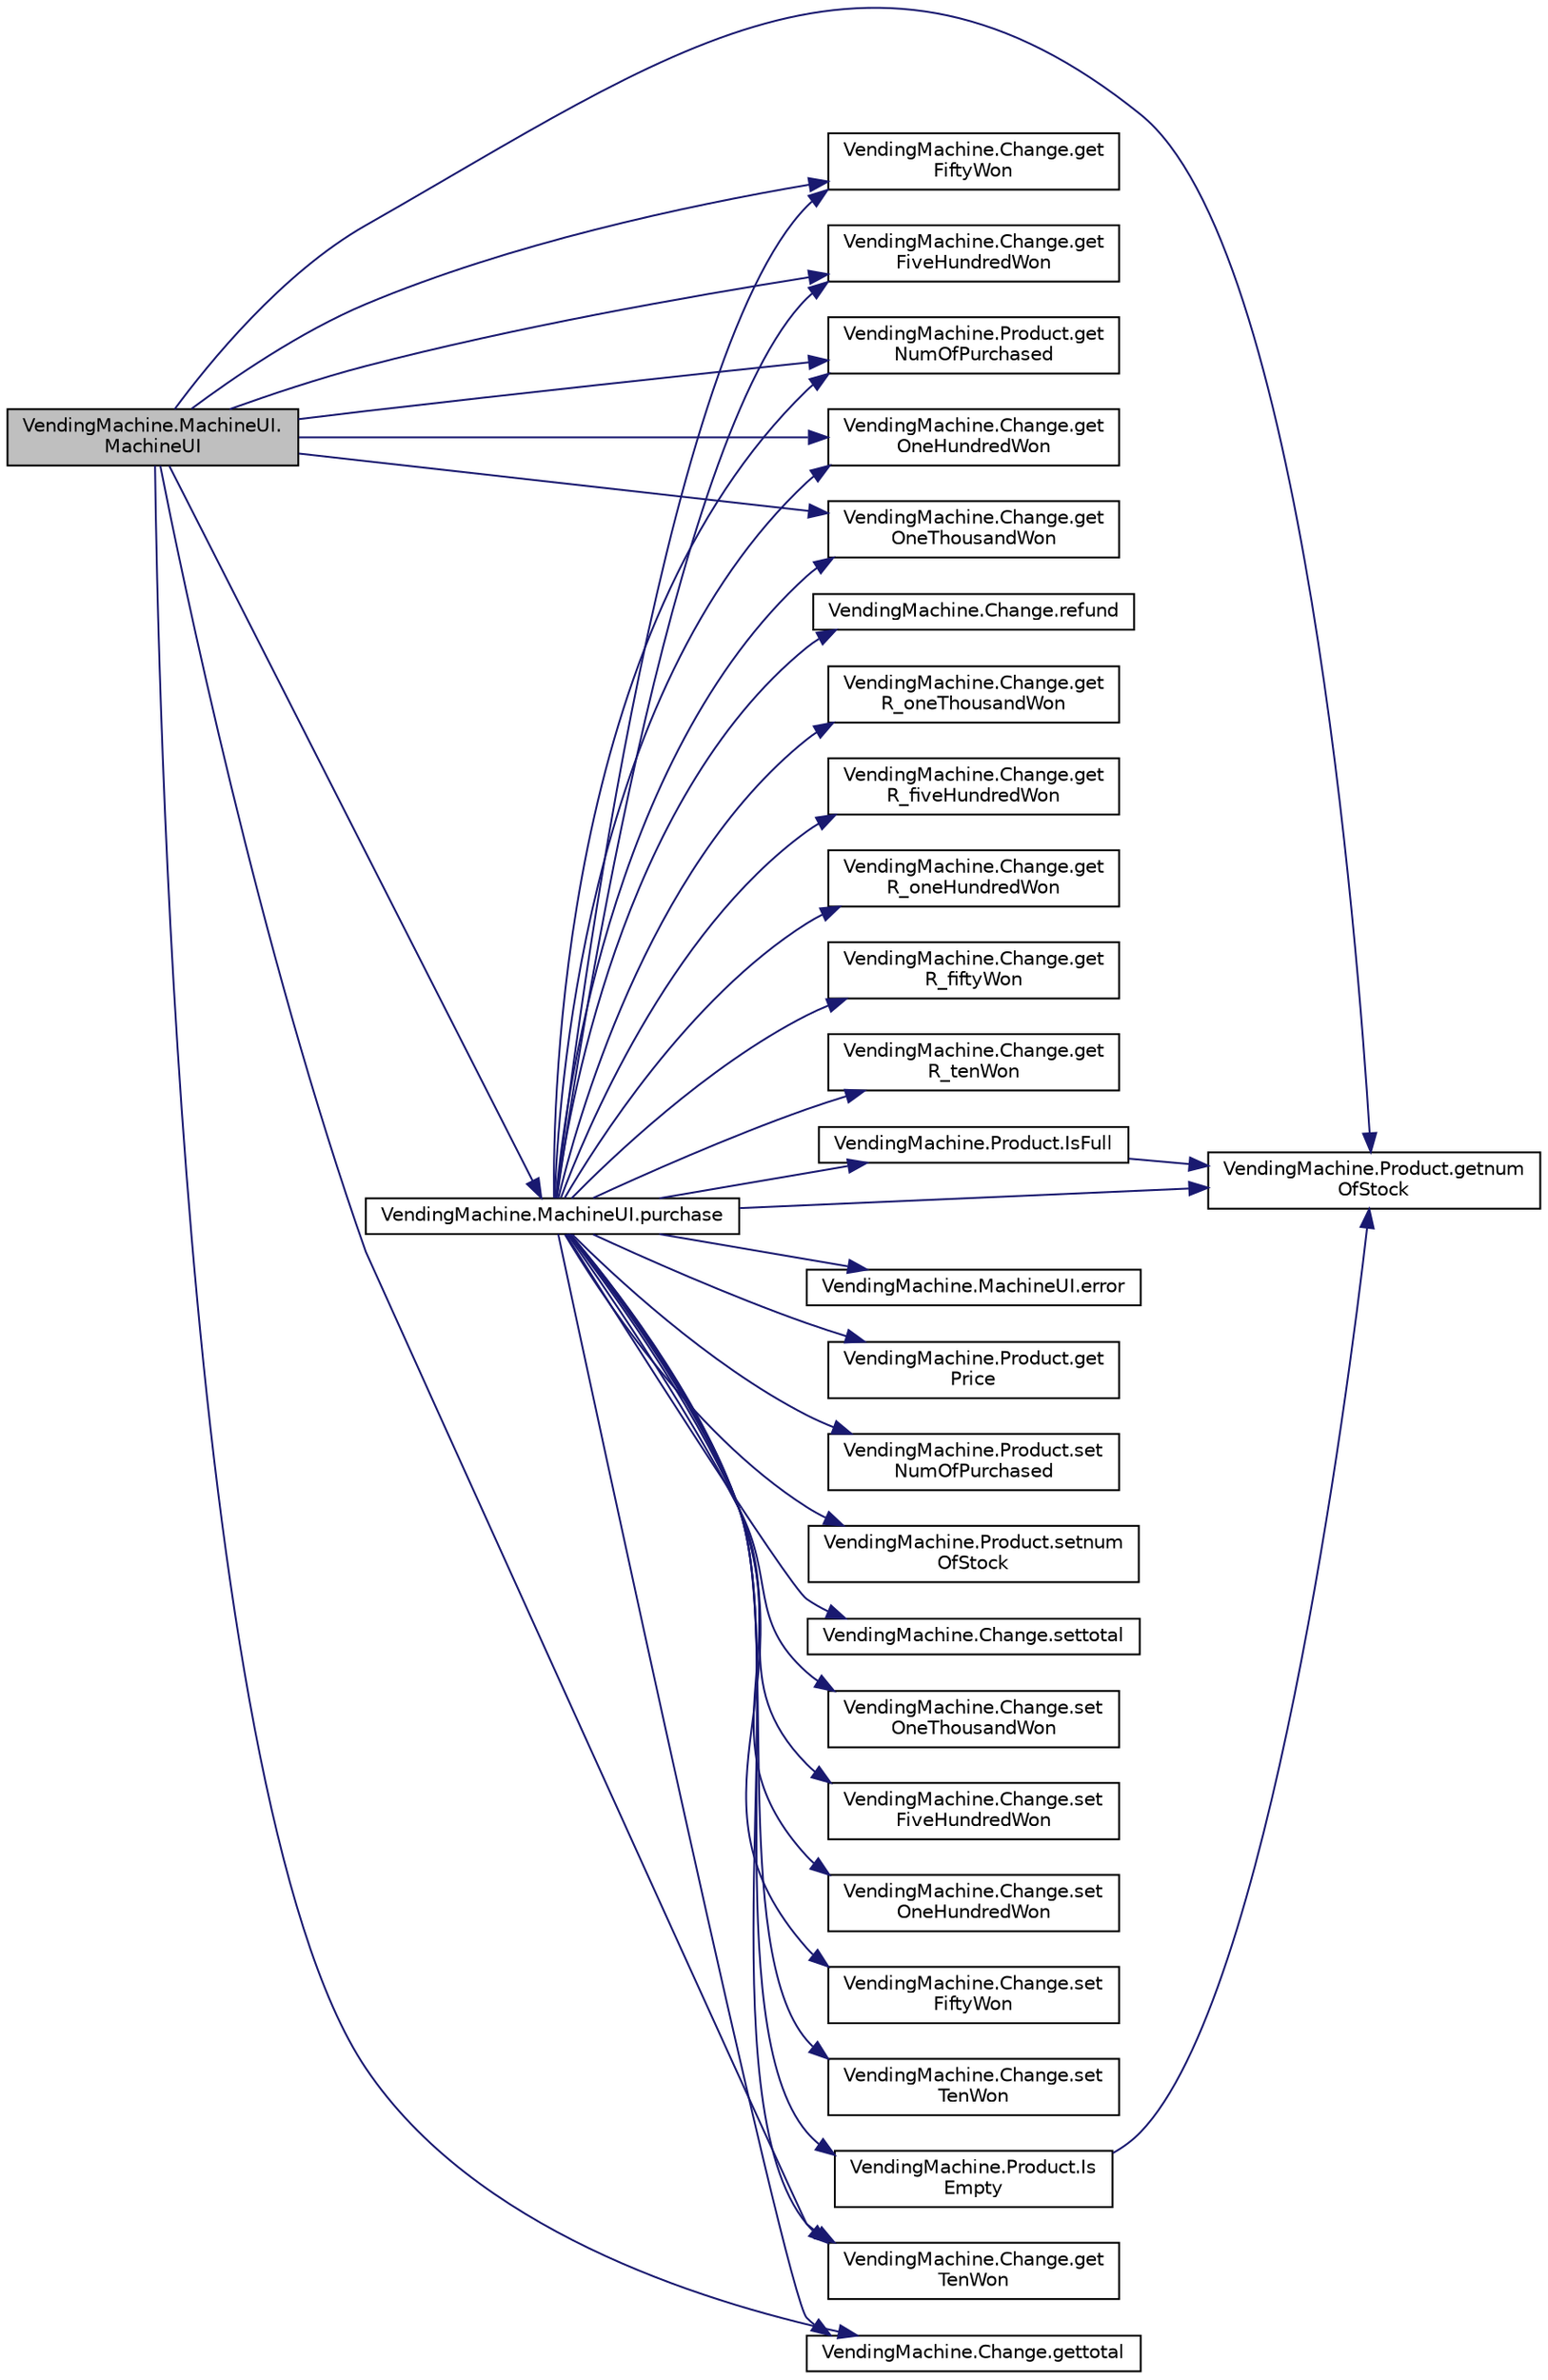 digraph "VendingMachine.MachineUI.MachineUI"
{
  edge [fontname="Helvetica",fontsize="10",labelfontname="Helvetica",labelfontsize="10"];
  node [fontname="Helvetica",fontsize="10",shape=record];
  rankdir="LR";
  Node1 [label="VendingMachine.MachineUI.\lMachineUI",height=0.2,width=0.4,color="black", fillcolor="grey75", style="filled", fontcolor="black"];
  Node1 -> Node2 [color="midnightblue",fontsize="10",style="solid",fontname="Helvetica"];
  Node2 [label="VendingMachine.Change.get\lFiftyWon",height=0.2,width=0.4,color="black", fillcolor="white", style="filled",URL="$class_vending_machine_1_1_change.html#a1ef85014ae005316e4a39db49e8364a7"];
  Node1 -> Node3 [color="midnightblue",fontsize="10",style="solid",fontname="Helvetica"];
  Node3 [label="VendingMachine.Change.get\lFiveHundredWon",height=0.2,width=0.4,color="black", fillcolor="white", style="filled",URL="$class_vending_machine_1_1_change.html#afa26632165b427a19133f182996587a3"];
  Node1 -> Node4 [color="midnightblue",fontsize="10",style="solid",fontname="Helvetica"];
  Node4 [label="VendingMachine.Product.get\lNumOfPurchased",height=0.2,width=0.4,color="black", fillcolor="white", style="filled",URL="$class_vending_machine_1_1_product.html#aefa8a5881c5569171a8cf1161b4bd911"];
  Node1 -> Node5 [color="midnightblue",fontsize="10",style="solid",fontname="Helvetica"];
  Node5 [label="VendingMachine.Product.getnum\lOfStock",height=0.2,width=0.4,color="black", fillcolor="white", style="filled",URL="$class_vending_machine_1_1_product.html#a199bec8565bf69e9231248a49076a01b"];
  Node1 -> Node6 [color="midnightblue",fontsize="10",style="solid",fontname="Helvetica"];
  Node6 [label="VendingMachine.Change.get\lOneHundredWon",height=0.2,width=0.4,color="black", fillcolor="white", style="filled",URL="$class_vending_machine_1_1_change.html#ac814aaff5cfe37b1a71899f750f4d99e"];
  Node1 -> Node7 [color="midnightblue",fontsize="10",style="solid",fontname="Helvetica"];
  Node7 [label="VendingMachine.Change.get\lOneThousandWon",height=0.2,width=0.4,color="black", fillcolor="white", style="filled",URL="$class_vending_machine_1_1_change.html#a4207ff32f227afb89076b87a3812cf2e"];
  Node1 -> Node8 [color="midnightblue",fontsize="10",style="solid",fontname="Helvetica"];
  Node8 [label="VendingMachine.Change.get\lTenWon",height=0.2,width=0.4,color="black", fillcolor="white", style="filled",URL="$class_vending_machine_1_1_change.html#ac6b95aa923e6727f5ecf8095b7f42e99"];
  Node1 -> Node9 [color="midnightblue",fontsize="10",style="solid",fontname="Helvetica"];
  Node9 [label="VendingMachine.Change.gettotal",height=0.2,width=0.4,color="black", fillcolor="white", style="filled",URL="$class_vending_machine_1_1_change.html#a07a32d7240178343fa1273d075d73c64"];
  Node1 -> Node10 [color="midnightblue",fontsize="10",style="solid",fontname="Helvetica"];
  Node10 [label="VendingMachine.MachineUI.purchase",height=0.2,width=0.4,color="black", fillcolor="white", style="filled",URL="$class_vending_machine_1_1_machine_u_i.html#aadccf593dc69281c9ebbfe1fbe09b804",tooltip="자판기의 모든 역할이 담긴 핵심 함수 "];
  Node10 -> Node11 [color="midnightblue",fontsize="10",style="solid",fontname="Helvetica"];
  Node11 [label="VendingMachine.Product.Is\lEmpty",height=0.2,width=0.4,color="black", fillcolor="white", style="filled",URL="$class_vending_machine_1_1_product.html#a30a3d227efda7f0041ee4585d529ec45"];
  Node11 -> Node5 [color="midnightblue",fontsize="10",style="solid",fontname="Helvetica"];
  Node10 -> Node12 [color="midnightblue",fontsize="10",style="solid",fontname="Helvetica"];
  Node12 [label="VendingMachine.MachineUI.error",height=0.2,width=0.4,color="black", fillcolor="white", style="filled",URL="$class_vending_machine_1_1_machine_u_i.html#a737e9b912652fdd8ed7824f12992d1bf",tooltip="에러가 있을 때 경고창을 띄우고 메세지를 나타내기위한 함수 "];
  Node10 -> Node9 [color="midnightblue",fontsize="10",style="solid",fontname="Helvetica"];
  Node10 -> Node13 [color="midnightblue",fontsize="10",style="solid",fontname="Helvetica"];
  Node13 [label="VendingMachine.Product.get\lPrice",height=0.2,width=0.4,color="black", fillcolor="white", style="filled",URL="$class_vending_machine_1_1_product.html#abf388db99a413403b8ebad6abe8bb593"];
  Node10 -> Node14 [color="midnightblue",fontsize="10",style="solid",fontname="Helvetica"];
  Node14 [label="VendingMachine.Product.set\lNumOfPurchased",height=0.2,width=0.4,color="black", fillcolor="white", style="filled",URL="$class_vending_machine_1_1_product.html#a45ff6ad466f274711d19adf7afbef20b"];
  Node10 -> Node4 [color="midnightblue",fontsize="10",style="solid",fontname="Helvetica"];
  Node10 -> Node15 [color="midnightblue",fontsize="10",style="solid",fontname="Helvetica"];
  Node15 [label="VendingMachine.Product.setnum\lOfStock",height=0.2,width=0.4,color="black", fillcolor="white", style="filled",URL="$class_vending_machine_1_1_product.html#a09bbd37ae2e203492a3ca553adf3a8fc"];
  Node10 -> Node5 [color="midnightblue",fontsize="10",style="solid",fontname="Helvetica"];
  Node10 -> Node16 [color="midnightblue",fontsize="10",style="solid",fontname="Helvetica"];
  Node16 [label="VendingMachine.Change.settotal",height=0.2,width=0.4,color="black", fillcolor="white", style="filled",URL="$class_vending_machine_1_1_change.html#a400cce1d214d8e70ae8018aaaa8b1794"];
  Node10 -> Node17 [color="midnightblue",fontsize="10",style="solid",fontname="Helvetica"];
  Node17 [label="VendingMachine.Product.IsFull",height=0.2,width=0.4,color="black", fillcolor="white", style="filled",URL="$class_vending_machine_1_1_product.html#ac21e8cb627fddac1d392a765348c630e"];
  Node17 -> Node5 [color="midnightblue",fontsize="10",style="solid",fontname="Helvetica"];
  Node10 -> Node18 [color="midnightblue",fontsize="10",style="solid",fontname="Helvetica"];
  Node18 [label="VendingMachine.Change.set\lOneThousandWon",height=0.2,width=0.4,color="black", fillcolor="white", style="filled",URL="$class_vending_machine_1_1_change.html#a31d951e1dcdab0d4cbbc4e76219608ae"];
  Node10 -> Node7 [color="midnightblue",fontsize="10",style="solid",fontname="Helvetica"];
  Node10 -> Node19 [color="midnightblue",fontsize="10",style="solid",fontname="Helvetica"];
  Node19 [label="VendingMachine.Change.set\lFiveHundredWon",height=0.2,width=0.4,color="black", fillcolor="white", style="filled",URL="$class_vending_machine_1_1_change.html#ae5dab6be91f68fc364f004649568deb8"];
  Node10 -> Node3 [color="midnightblue",fontsize="10",style="solid",fontname="Helvetica"];
  Node10 -> Node20 [color="midnightblue",fontsize="10",style="solid",fontname="Helvetica"];
  Node20 [label="VendingMachine.Change.set\lOneHundredWon",height=0.2,width=0.4,color="black", fillcolor="white", style="filled",URL="$class_vending_machine_1_1_change.html#accf770f112e4a58880b90d2d2941db3d"];
  Node10 -> Node6 [color="midnightblue",fontsize="10",style="solid",fontname="Helvetica"];
  Node10 -> Node21 [color="midnightblue",fontsize="10",style="solid",fontname="Helvetica"];
  Node21 [label="VendingMachine.Change.set\lFiftyWon",height=0.2,width=0.4,color="black", fillcolor="white", style="filled",URL="$class_vending_machine_1_1_change.html#a504308459778738b57096e5846d4a5ba"];
  Node10 -> Node2 [color="midnightblue",fontsize="10",style="solid",fontname="Helvetica"];
  Node10 -> Node22 [color="midnightblue",fontsize="10",style="solid",fontname="Helvetica"];
  Node22 [label="VendingMachine.Change.set\lTenWon",height=0.2,width=0.4,color="black", fillcolor="white", style="filled",URL="$class_vending_machine_1_1_change.html#a3fb3cf3b5c93c3c52fbc7d9c6a43af00"];
  Node10 -> Node8 [color="midnightblue",fontsize="10",style="solid",fontname="Helvetica"];
  Node10 -> Node23 [color="midnightblue",fontsize="10",style="solid",fontname="Helvetica"];
  Node23 [label="VendingMachine.Change.refund",height=0.2,width=0.4,color="black", fillcolor="white", style="filled",URL="$class_vending_machine_1_1_change.html#a8a18aaee61e801a42585bcab94aa57cf"];
  Node10 -> Node24 [color="midnightblue",fontsize="10",style="solid",fontname="Helvetica"];
  Node24 [label="VendingMachine.Change.get\lR_oneThousandWon",height=0.2,width=0.4,color="black", fillcolor="white", style="filled",URL="$class_vending_machine_1_1_change.html#a304e4aabef0c0ff7e21b3e761489f076"];
  Node10 -> Node25 [color="midnightblue",fontsize="10",style="solid",fontname="Helvetica"];
  Node25 [label="VendingMachine.Change.get\lR_fiveHundredWon",height=0.2,width=0.4,color="black", fillcolor="white", style="filled",URL="$class_vending_machine_1_1_change.html#a884e656f905999d7181b680299e9c9e9"];
  Node10 -> Node26 [color="midnightblue",fontsize="10",style="solid",fontname="Helvetica"];
  Node26 [label="VendingMachine.Change.get\lR_oneHundredWon",height=0.2,width=0.4,color="black", fillcolor="white", style="filled",URL="$class_vending_machine_1_1_change.html#a009fddaf04c554a4f3ecc9907b6a929e"];
  Node10 -> Node27 [color="midnightblue",fontsize="10",style="solid",fontname="Helvetica"];
  Node27 [label="VendingMachine.Change.get\lR_fiftyWon",height=0.2,width=0.4,color="black", fillcolor="white", style="filled",URL="$class_vending_machine_1_1_change.html#a9d9200ae5ebb4b68d5f8435a16cbc905"];
  Node10 -> Node28 [color="midnightblue",fontsize="10",style="solid",fontname="Helvetica"];
  Node28 [label="VendingMachine.Change.get\lR_tenWon",height=0.2,width=0.4,color="black", fillcolor="white", style="filled",URL="$class_vending_machine_1_1_change.html#a61c2682e5f0b7999cb830a45a94bfc78"];
}
